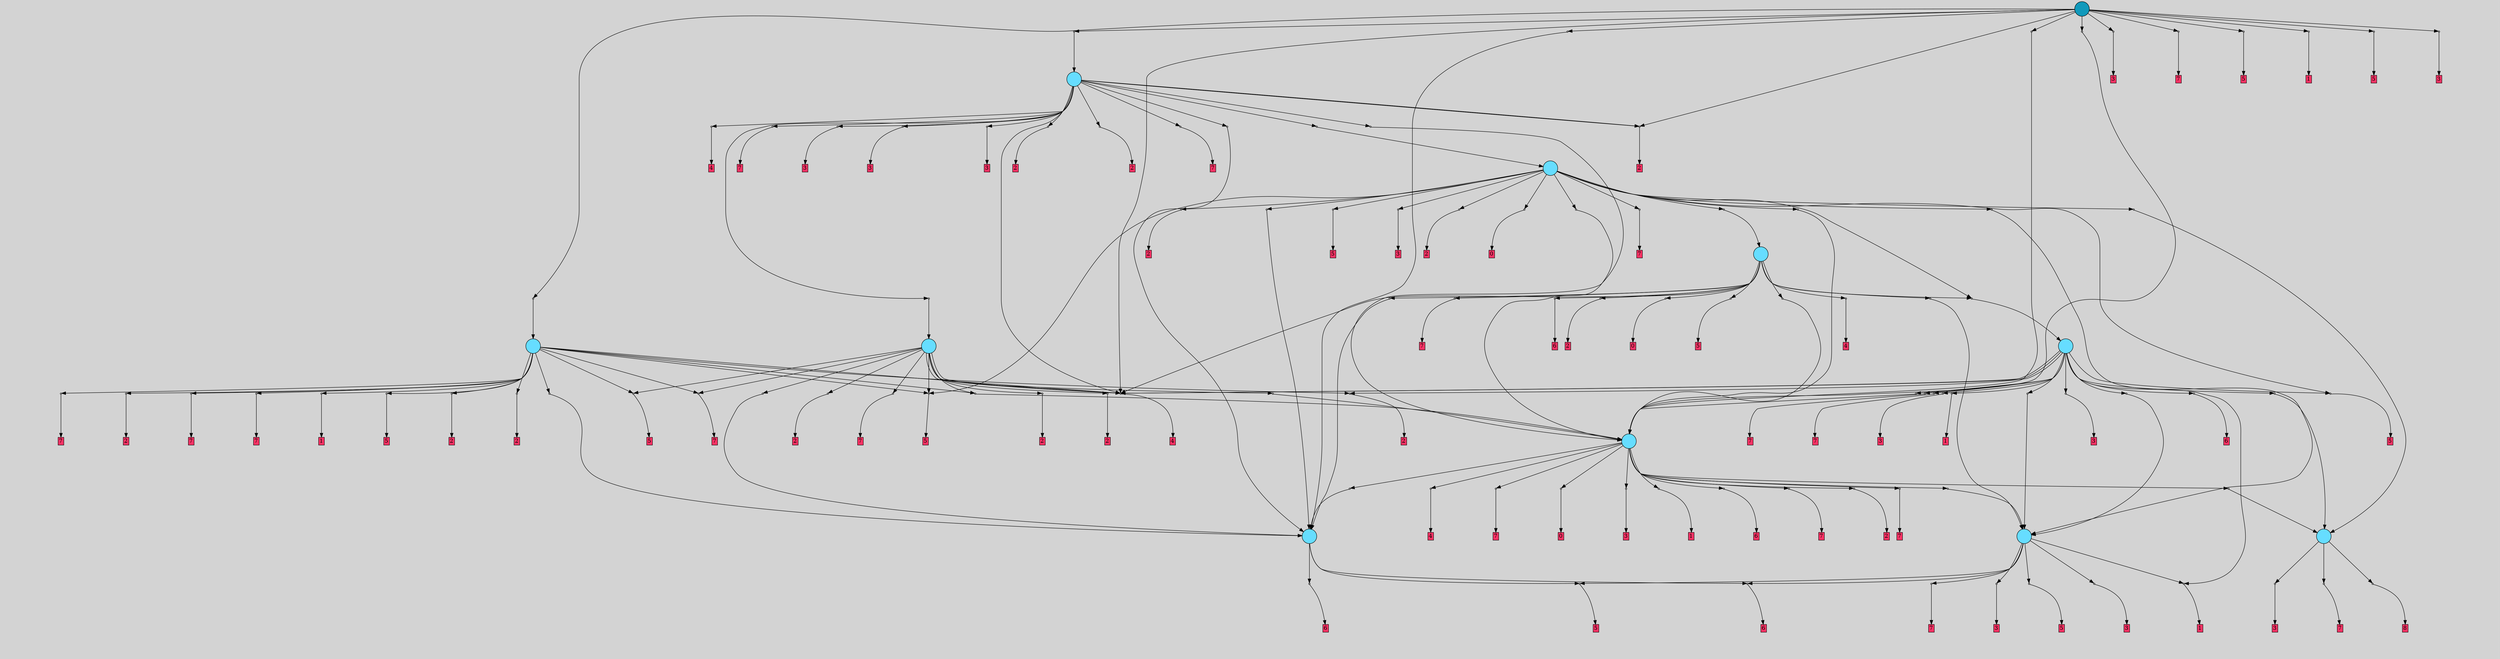 // File exported with GEGELATI v1.3.1
// On the 2024-07-08 15:48:55
// With the MARL::MarlTPGGraphDotExporter
digraph{
	graph[pad = "0.212, 0.055" bgcolor = lightgray]
	node[shape=circle style = filled label = ""]
		T20 [fillcolor="#66ddff"]
		T24 [fillcolor="#66ddff"]
		T68 [fillcolor="#66ddff"]
		T252 [fillcolor="#66ddff"]
		T560 [fillcolor="#66ddff"]
		T709 [fillcolor="#66ddff"]
		T744 [fillcolor="#66ddff"]
		T747 [fillcolor="#66ddff"]
		T814 [fillcolor="#66ddff"]
		T924 [fillcolor="#66ddff"]
		T941 [fillcolor="#1199bb"]
		P19852 [fillcolor="#cccccc" shape=point] //
		I19852 [shape=box style=invis label="2|3&3|1#4|6&#92;n2|5&1|6#3|5&#92;n2|5&0|3#3|4&#92;n4|1&2|2#1|6&#92;n1|0&1|1#2|0&#92;n1|3&1|1#2|7&#92;n"]
		P19852 -> I19852[style=invis]
		A13618 [fillcolor="#ff3366" shape=box margin=0.03 width=0 height=0 label="7"]
		T20 -> P19852 -> A13618
		P19853 [fillcolor="#cccccc" shape=point] //
		I19853 [shape=box style=invis label="3|0&0|4#3|6&#92;n0|4&1|3#2|6&#92;n5|6&2|0#0|4&#92;n0|6&1|2#1|1&#92;n1|3&3|7#3|1&#92;n4|4&3|0#0|1&#92;n6|1&1|6#3|7&#92;n5|4&4|2#3|2&#92;n5|5&1|1#4|6&#92;n"]
		P19853 -> I19853[style=invis]
		A13619 [fillcolor="#ff3366" shape=box margin=0.03 width=0 height=0 label="8"]
		T20 -> P19853 -> A13619
		P19854 [fillcolor="#cccccc" shape=point] //
		I19854 [shape=box style=invis label="5|7&4|7#4|6&#92;n5|3&1|3#4|1&#92;n1|6&4|4#4|6&#92;n2|5&3|0#1|4&#92;n3|3&2|7#1|4&#92;n"]
		P19854 -> I19854[style=invis]
		A13620 [fillcolor="#ff3366" shape=box margin=0.03 width=0 height=0 label="3"]
		T20 -> P19854 -> A13620
		P19855 [fillcolor="#cccccc" shape=point] //
		I19855 [shape=box style=invis label="8|6&2|6#3|3&#92;n1|0&0|5#2|2&#92;n7|5&2|0#0|6&#92;n0|5&3|0#2|5&#92;n3|4&1|1#0|7&#92;n"]
		P19855 -> I19855[style=invis]
		A13621 [fillcolor="#ff3366" shape=box margin=0.03 width=0 height=0 label="6"]
		T24 -> P19855 -> A13621
		P19856 [fillcolor="#cccccc" shape=point] //
		I19856 [shape=box style=invis label="7|6&4|7#0|1&#92;n4|2&1|3#0|6&#92;n2|5&2|5#1|0&#92;n7|1&3|4#1|6&#92;n1|6&3|7#1|1&#92;n"]
		P19856 -> I19856[style=invis]
		A13622 [fillcolor="#ff3366" shape=box margin=0.03 width=0 height=0 label="6"]
		T24 -> P19856 -> A13622
		P19857 [fillcolor="#cccccc" shape=point] //
		I19857 [shape=box style=invis label="8|2&4|4#3|1&#92;n2|3&1|5#1|6&#92;n2|2&1|1#3|7&#92;n4|5&3|1#0|1&#92;n4|5&2|6#3|5&#92;n"]
		P19857 -> I19857[style=invis]
		A13623 [fillcolor="#ff3366" shape=box margin=0.03 width=0 height=0 label="5"]
		T24 -> P19857 -> A13623
		P19858 [fillcolor="#cccccc" shape=point] //
		I19858 [shape=box style=invis label="6|0&4|5#0|6&#92;n7|5&3|1#0|1&#92;n2|5&1|1#3|7&#92;n7|7&1|7#1|4&#92;n"]
		P19858 -> I19858[style=invis]
		A13624 [fillcolor="#ff3366" shape=box margin=0.03 width=0 height=0 label="5"]
		T68 -> P19858 -> A13624
		T68 -> P19855
		P19859 [fillcolor="#cccccc" shape=point] //
		I19859 [shape=box style=invis label="6|4&4|0#1|3&#92;n0|0&0|3#1|4&#92;n5|6&1|5#4|5&#92;n0|4&2|3#1|7&#92;n"]
		P19859 -> I19859[style=invis]
		A13625 [fillcolor="#ff3366" shape=box margin=0.03 width=0 height=0 label="3"]
		T68 -> P19859 -> A13625
		P19860 [fillcolor="#cccccc" shape=point] //
		I19860 [shape=box style=invis label="3|0&2|0#1|7&#92;n4|5&3|7#1|0&#92;n"]
		P19860 -> I19860[style=invis]
		A13626 [fillcolor="#ff3366" shape=box margin=0.03 width=0 height=0 label="1"]
		T68 -> P19860 -> A13626
		T68 -> P19857
		P19861 [fillcolor="#cccccc" shape=point] //
		I19861 [shape=box style=invis label="2|3&3|1#4|6&#92;n2|5&1|6#3|5&#92;n1|0&1|1#2|0&#92;n4|1&2|2#1|6&#92;n7|0&2|7#4|0&#92;n2|5&0|3#3|4&#92;n1|3&1|1#2|7&#92;n"]
		P19861 -> I19861[style=invis]
		A13627 [fillcolor="#ff3366" shape=box margin=0.03 width=0 height=0 label="7"]
		T68 -> P19861 -> A13627
		P19862 [fillcolor="#cccccc" shape=point] //
		I19862 [shape=box style=invis label="0|7&2|4#2|1&#92;n7|3&1|1#1|5&#92;n4|6&3|3#0|4&#92;n7|7&4|6#4|6&#92;n6|7&0|7#3|5&#92;n"]
		P19862 -> I19862[style=invis]
		A13628 [fillcolor="#ff3366" shape=box margin=0.03 width=0 height=0 label="3"]
		T68 -> P19862 -> A13628
		P19863 [fillcolor="#cccccc" shape=point] //
		I19863 [shape=box style=invis label="2|4&0|0#3|4&#92;n8|5&2|6#3|6&#92;n1|0&2|7#2|6&#92;n4|6&3|4#3|3&#92;n0|7&3|5#1|6&#92;n"]
		P19863 -> I19863[style=invis]
		A13629 [fillcolor="#ff3366" shape=box margin=0.03 width=0 height=0 label="7"]
		T252 -> P19863 -> A13629
		P19864 [fillcolor="#cccccc" shape=point] //
		I19864 [shape=box style=invis label="2|5&1|4#3|4&#92;n5|0&3|0#3|4&#92;n7|5&0|1#4|4&#92;n"]
		P19864 -> I19864[style=invis]
		A13630 [fillcolor="#ff3366" shape=box margin=0.03 width=0 height=0 label="0"]
		T252 -> P19864 -> A13630
		P19865 [fillcolor="#cccccc" shape=point] //
		I19865 [shape=box style=invis label="5|3&1|4#3|1&#92;n0|7&2|4#2|1&#92;n6|7&4|7#3|5&#92;n0|6&4|5#0|7&#92;n7|0&4|6#4|6&#92;n7|3&1|1#1|5&#92;n4|6&0|3#0|4&#92;n"]
		P19865 -> I19865[style=invis]
		A13631 [fillcolor="#ff3366" shape=box margin=0.03 width=0 height=0 label="3"]
		T252 -> P19865 -> A13631
		P19866 [fillcolor="#cccccc" shape=point] //
		I19866 [shape=box style=invis label="2|3&0|7#0|0&#92;n0|0&0|3#2|4&#92;n"]
		P19866 -> I19866[style=invis]
		A13632 [fillcolor="#ff3366" shape=box margin=0.03 width=0 height=0 label="1"]
		T252 -> P19866 -> A13632
		P19867 [fillcolor="#cccccc" shape=point] //
		I19867 [shape=box style=invis label="8|6&2|6#3|3&#92;n7|5&2|0#0|6&#92;n1|0&0|5#2|2&#92;n0|5&3|1#2|5&#92;n3|4&1|1#0|7&#92;n"]
		P19867 -> I19867[style=invis]
		A13633 [fillcolor="#ff3366" shape=box margin=0.03 width=0 height=0 label="6"]
		T252 -> P19867 -> A13633
		P19868 [fillcolor="#cccccc" shape=point] //
		I19868 [shape=box style=invis label="1|7&4|0#1|1&#92;n1|7&2|3#3|7&#92;n2|3&2|1#3|2&#92;n6|4&0|3#0|5&#92;n0|0&0|0#2|5&#92;n4|2&3|2#2|2&#92;n5|7&3|5#1|4&#92;n7|2&2|2#0|4&#92;n3|7&1|3#0|6&#92;n7|1&3|7#0|3&#92;n"]
		P19868 -> I19868[style=invis]
		A13634 [fillcolor="#ff3366" shape=box margin=0.03 width=0 height=0 label="7"]
		T252 -> P19868 -> A13634
		P19869 [fillcolor="#cccccc" shape=point] //
		I19869 [shape=box style=invis label="8|4&2|4#1|7&#92;n8|3&1|3#4|7&#92;n"]
		P19869 -> I19869[style=invis]
		A13635 [fillcolor="#ff3366" shape=box margin=0.03 width=0 height=0 label="2"]
		T252 -> P19869 -> A13635
		P19870 [fillcolor="#cccccc" shape=point] //
		I19870 [shape=box style=invis label="4|1&3|1#3|6&#92;n4|1&2|4#1|6&#92;n4|6&3|0#3|3&#92;n2|4&0|0#3|4&#92;n1|0&2|7#2|6&#92;n1|3&2|7#4|5&#92;n"]
		P19870 -> I19870[style=invis]
		A13636 [fillcolor="#ff3366" shape=box margin=0.03 width=0 height=0 label="7"]
		T252 -> P19870 -> A13636
		P19871 [fillcolor="#cccccc" shape=point] //
		I19871 [shape=box style=invis label="2|4&3|6#1|5&#92;n0|5&3|4#0|0&#92;n2|2&1|6#0|1&#92;n8|4&4|1#0|6&#92;n6|0&1|1#1|7&#92;n2|6&0|2#0|6&#92;n5|1&0|1#0|5&#92;n3|5&0|4#3|5&#92;n"]
		P19871 -> I19871[style=invis]
		T252 -> P19871 -> T20
		P19872 [fillcolor="#cccccc" shape=point] //
		I19872 [shape=box style=invis label="2|3&2|0#0|0&#92;n6|1&4|2#3|5&#92;n4|7&2|4#4|0&#92;n8|1&2|6#3|5&#92;n2|1&0|7#4|7&#92;n0|0&1|1#3|3&#92;n6|2&4|4#0|2&#92;n0|3&1|5#2|6&#92;n"]
		P19872 -> I19872[style=invis]
		T252 -> P19872 -> T24
		P19873 [fillcolor="#cccccc" shape=point] //
		I19873 [shape=box style=invis label="8|3&0|5#2|2&#92;n5|6&1|2#4|3&#92;n2|5&2|3#3|7&#92;n0|0&4|1#4|2&#92;n2|3&3|7#4|4&#92;n5|7&2|2#1|4&#92;n"]
		P19873 -> I19873[style=invis]
		A13637 [fillcolor="#ff3366" shape=box margin=0.03 width=0 height=0 label="4"]
		T252 -> P19873 -> A13637
		P19874 [fillcolor="#cccccc" shape=point] //
		I19874 [shape=box style=invis label="2|5&0|3#3|4&#92;n0|7&1|2#3|2&#92;n3|0&1|1#0|0&#92;n3|5&1|6#3|5&#92;n2|3&3|1#4|6&#92;n4|1&2|2#1|6&#92;n4|6&3|6#4|3&#92;n5|4&1|1#2|7&#92;n"]
		P19874 -> I19874[style=invis]
		T252 -> P19874 -> T68
		P19875 [fillcolor="#cccccc" shape=point] //
		I19875 [shape=box style=invis label="6|3&1|2#3|5&#92;n0|4&3|4#0|0&#92;n5|1&0|1#0|5&#92;n6|0&1|1#1|7&#92;n2|2&1|3#0|1&#92;n8|4&4|1#0|6&#92;n3|4&4|3#0|6&#92;n2|6&0|2#0|6&#92;n5|1&1|2#2|5&#92;n3|5&0|4#3|5&#92;n"]
		P19875 -> I19875[style=invis]
		T560 -> P19875 -> T20
		P19876 [fillcolor="#cccccc" shape=point] //
		I19876 [shape=box style=invis label="7|0&0|2#2|2&#92;n1|4&1|6#0|3&#92;n5|4&0|3#3|2&#92;n5|4&4|1#2|0&#92;n"]
		P19876 -> I19876[style=invis]
		A13638 [fillcolor="#ff3366" shape=box margin=0.03 width=0 height=0 label="6"]
		T560 -> P19876 -> A13638
		P19877 [fillcolor="#cccccc" shape=point] //
		I19877 [shape=box style=invis label="1|6&1|4#3|2&#92;n8|0&2|5#1|4&#92;n1|5&0|4#0|7&#92;n"]
		P19877 -> I19877[style=invis]
		A13639 [fillcolor="#ff3366" shape=box margin=0.03 width=0 height=0 label="4"]
		T560 -> P19877 -> A13639
		P19878 [fillcolor="#cccccc" shape=point] //
		I19878 [shape=box style=invis label="0|7&2|4#2|1&#92;n6|7&0|7#3|5&#92;n0|6&4|5#0|7&#92;n7|3&1|1#1|5&#92;n7|0&4|6#4|6&#92;n4|6&0|3#0|4&#92;n"]
		P19878 -> I19878[style=invis]
		A13640 [fillcolor="#ff3366" shape=box margin=0.03 width=0 height=0 label="3"]
		T560 -> P19878 -> A13640
		P19879 [fillcolor="#cccccc" shape=point] //
		I19879 [shape=box style=invis label="4|1&4|5#2|1&#92;n4|0&2|0#0|6&#92;n7|5&0|2#0|0&#92;n6|0&3|0#4|7&#92;n7|7&2|0#1|4&#92;n"]
		P19879 -> I19879[style=invis]
		A13641 [fillcolor="#ff3366" shape=box margin=0.03 width=0 height=0 label="7"]
		T560 -> P19879 -> A13641
		P19880 [fillcolor="#cccccc" shape=point] //
		I19880 [shape=box style=invis label="0|3&4|6#0|0&#92;n2|0&4|1#0|4&#92;n6|0&1|7#3|4&#92;n4|7&1|5#4|4&#92;n2|7&0|6#1|3&#92;n2|5&0|3#3|4&#92;n2|3&3|4#4|6&#92;n"]
		P19880 -> I19880[style=invis]
		A13642 [fillcolor="#ff3366" shape=box margin=0.03 width=0 height=0 label="7"]
		T560 -> P19880 -> A13642
		P19881 [fillcolor="#cccccc" shape=point] //
		I19881 [shape=box style=invis label="0|1&1|5#1|0&#92;n7|0&2|2#0|7&#92;n2|7&2|4#2|6&#92;n2|2&1|1#1|1&#92;n8|2&1|1#1|2&#92;n5|3&3|4#3|7&#92;n5|2&0|6#4|5&#92;n"]
		P19881 -> I19881[style=invis]
		A13643 [fillcolor="#ff3366" shape=box margin=0.03 width=0 height=0 label="3"]
		T560 -> P19881 -> A13643
		P19882 [fillcolor="#cccccc" shape=point] //
		I19882 [shape=box style=invis label="6|0&2|0#4|3&#92;n3|1&4|4#4|6&#92;n5|2&4|1#0|1&#92;n3|1&2|6#2|3&#92;n4|7&3|7#4|1&#92;n8|6&2|0#2|2&#92;n6|6&4|5#2|5&#92;n2|0&3|5#2|1&#92;n4|3&0|3#1|4&#92;n"]
		P19882 -> I19882[style=invis]
		A13644 [fillcolor="#ff3366" shape=box margin=0.03 width=0 height=0 label="5"]
		T560 -> P19882 -> A13644
		P19883 [fillcolor="#cccccc" shape=point] //
		I19883 [shape=box style=invis label="8|3&1|6#1|3&#92;n3|0&3|4#2|6&#92;n7|3&3|6#2|3&#92;n5|0&4|2#0|4&#92;n5|7&1|0#2|3&#92;n7|4&1|6#0|2&#92;n5|3&3|1#0|5&#92;n2|1&0|7#0|4&#92;n4|2&3|0#3|2&#92;n7|6&0|0#2|0&#92;n"]
		P19883 -> I19883[style=invis]
		A13645 [fillcolor="#ff3366" shape=box margin=0.03 width=0 height=0 label="1"]
		T560 -> P19883 -> A13645
		P19884 [fillcolor="#cccccc" shape=point] //
		I19884 [shape=box style=invis label="6|5&0|3#3|4&#92;n4|1&2|2#1|6&#92;n1|7&3|2#2|3&#92;n1|0&1|1#0|0&#92;n"]
		P19884 -> I19884[style=invis]
		T560 -> P19884 -> T68
		P19885 [fillcolor="#cccccc" shape=point] //
		I19885 [shape=box style=invis label="0|4&4|2#4|2&#92;n1|0&4|4#3|7&#92;n0|7&2|1#2|1&#92;n6|3&0|7#3|7&#92;n"]
		P19885 -> I19885[style=invis]
		T560 -> P19885 -> T252
		P19886 [fillcolor="#cccccc" shape=point] //
		I19886 [shape=box style=invis label="2|0&2|7#3|3&#92;n"]
		P19886 -> I19886[style=invis]
		A13646 [fillcolor="#ff3366" shape=box margin=0.03 width=0 height=0 label="2"]
		T560 -> P19886 -> A13646
		P19887 [fillcolor="#cccccc" shape=point] //
		I19887 [shape=box style=invis label="8|6&4|1#3|7&#92;n2|5&1|3#3|4&#92;n0|2&4|6#4|6&#92;n1|0&4|6#1|7&#92;n6|0&0|5#1|6&#92;n"]
		P19887 -> I19887[style=invis]
		T560 -> P19887 -> T68
		T560 -> P19860
		T560 -> P19877
		P19888 [fillcolor="#cccccc" shape=point] //
		I19888 [shape=box style=invis label="4|5&0|1#3|1&#92;n5|2&2|1#0|3&#92;n5|3&3|1#2|7&#92;n7|0&3|3#0|6&#92;n1|5&2|3#1|0&#92;n0|2&1|5#3|1&#92;n1|2&1|0#2|1&#92;n7|3&3|6#2|3&#92;n"]
		P19888 -> I19888[style=invis]
		A13647 [fillcolor="#ff3366" shape=box margin=0.03 width=0 height=0 label="2"]
		T709 -> P19888 -> A13647
		P19889 [fillcolor="#cccccc" shape=point] //
		I19889 [shape=box style=invis label="0|5&0|3#3|0&#92;n0|2&3|7#0|5&#92;n2|0&4|1#0|4&#92;n4|7&1|5#1|0&#92;n6|0&1|7#3|4&#92;n0|1&3|1#0|3&#92;n4|4&2|5#0|1&#92;n2|7&0|6#1|3&#92;n2|5&4|3#3|4&#92;n2|1&4|3#2|6&#92;n"]
		P19889 -> I19889[style=invis]
		A13648 [fillcolor="#ff3366" shape=box margin=0.03 width=0 height=0 label="7"]
		T709 -> P19889 -> A13648
		P19890 [fillcolor="#cccccc" shape=point] //
		I19890 [shape=box style=invis label="5|1&2|6#2|4&#92;n4|7&2|4#4|0&#92;n6|2&4|4#0|2&#92;n0|3&2|7#0|2&#92;n2|3&2|5#0|0&#92;n2|0&2|5#3|5&#92;n2|1&0|7#0|7&#92;n4|5&3|4#0|2&#92;n"]
		P19890 -> I19890[style=invis]
		T709 -> P19890 -> T24
		P19891 [fillcolor="#cccccc" shape=point] //
		I19891 [shape=box style=invis label="4|3&0|0#4|1&#92;n0|7&2|4#2|1&#92;n0|4&4|2#4|2&#92;n1|0&4|4#3|7&#92;n8|3&1|1#1|4&#92;n6|3&0|7#3|7&#92;n"]
		P19891 -> I19891[style=invis]
		T709 -> P19891 -> T252
		P19892 [fillcolor="#cccccc" shape=point] //
		I19892 [shape=box style=invis label="3|1&4|4#4|6&#92;n6|0&2|0#4|3&#92;n3|1&2|6#2|3&#92;n4|7&3|7#4|1&#92;n8|6&2|0#2|2&#92;n6|6&4|5#2|5&#92;n6|1&2|5#1|7&#92;n2|0&3|5#2|1&#92;n4|3&0|3#1|4&#92;n"]
		P19892 -> I19892[style=invis]
		A13649 [fillcolor="#ff3366" shape=box margin=0.03 width=0 height=0 label="5"]
		T709 -> P19892 -> A13649
		P19893 [fillcolor="#cccccc" shape=point] //
		I19893 [shape=box style=invis label="7|0&3|3#0|4&#92;n5|3&2|1#2|7&#92;n7|3&3|6#2|3&#92;n7|6&3|2#2|6&#92;n1|2&1|0#2|1&#92;n1|0&2|3#1|0&#92;n"]
		P19893 -> I19893[style=invis]
		A13650 [fillcolor="#ff3366" shape=box margin=0.03 width=0 height=0 label="2"]
		T709 -> P19893 -> A13650
		T709 -> P19877
		P19894 [fillcolor="#cccccc" shape=point] //
		I19894 [shape=box style=invis label="6|6&4|5#2|2&#92;n5|2&4|1#4|1&#92;n8|5&4|7#1|5&#92;n3|1&2|6#2|3&#92;n8|6&2|0#2|2&#92;n4|3&0|3#1|4&#92;n2|0&3|5#2|1&#92;n6|0&2|0#4|3&#92;n"]
		P19894 -> I19894[style=invis]
		A13651 [fillcolor="#ff3366" shape=box margin=0.03 width=0 height=0 label="5"]
		T709 -> P19894 -> A13651
		P19895 [fillcolor="#cccccc" shape=point] //
		I19895 [shape=box style=invis label="6|7&4|5#2|6&#92;n0|7&3|7#0|5&#92;n2|0&4|6#1|3&#92;n6|0&1|7#3|4&#92;n2|0&4|1#0|4&#92;n3|7&2|5#0|7&#92;n1|0&1|1#4|4&#92;n3|7&1|7#3|1&#92;n"]
		P19895 -> I19895[style=invis]
		A13652 [fillcolor="#ff3366" shape=box margin=0.03 width=0 height=0 label="7"]
		T709 -> P19895 -> A13652
		T709 -> P19877
		P19896 [fillcolor="#cccccc" shape=point] //
		I19896 [shape=box style=invis label="1|0&4|6#3|7&#92;n0|4&4|2#4|2&#92;n1|0&0|2#1|5&#92;n6|3&0|7#3|1&#92;n7|5&4|3#3|1&#92;n0|7&2|1#2|1&#92;n"]
		P19896 -> I19896[style=invis]
		T709 -> P19896 -> T252
		P19897 [fillcolor="#cccccc" shape=point] //
		I19897 [shape=box style=invis label="1|0&1|3#1|4&#92;n8|6&4|4#1|0&#92;n"]
		P19897 -> I19897[style=invis]
		A13653 [fillcolor="#ff3366" shape=box margin=0.03 width=0 height=0 label="2"]
		T709 -> P19897 -> A13653
		P19898 [fillcolor="#cccccc" shape=point] //
		I19898 [shape=box style=invis label="4|5&0|7#3|1&#92;n5|2&2|1#0|3&#92;n5|3&3|1#2|7&#92;n8|3&3|0#2|1&#92;n0|2&1|5#3|1&#92;n1|5&2|3#1|0&#92;n7|0&3|3#0|6&#92;n1|2&1|0#2|1&#92;n"]
		P19898 -> I19898[style=invis]
		A13654 [fillcolor="#ff3366" shape=box margin=0.03 width=0 height=0 label="2"]
		T744 -> P19898 -> A13654
		P19899 [fillcolor="#cccccc" shape=point] //
		I19899 [shape=box style=invis label="2|1&0|7#0|7&#92;n4|7&2|4#4|0&#92;n6|2&4|4#0|2&#92;n4|5&3|4#0|2&#92;n0|6&3|2#3|3&#92;n2|0&2|5#3|5&#92;n5|1&2|6#2|4&#92;n2|3&2|0#0|0&#92;n"]
		P19899 -> I19899[style=invis]
		T744 -> P19899 -> T24
		P19900 [fillcolor="#cccccc" shape=point] //
		I19900 [shape=box style=invis label="1|0&3|0#1|0&#92;n5|7&0|3#0|5&#92;n0|3&1|2#4|2&#92;n6|3&0|7#1|3&#92;n0|7&2|4#0|1&#92;n"]
		P19900 -> I19900[style=invis]
		T744 -> P19900 -> T252
		P19901 [fillcolor="#cccccc" shape=point] //
		I19901 [shape=box style=invis label="2|7&1|5#3|0&#92;n5|5&3|2#2|5&#92;n2|5&1|1#3|4&#92;n5|0&0|0#2|7&#92;n7|6&0|3#0|7&#92;n0|1&4|7#2|3&#92;n1|1&4|3#4|4&#92;n"]
		P19901 -> I19901[style=invis]
		A13655 [fillcolor="#ff3366" shape=box margin=0.03 width=0 height=0 label="0"]
		T744 -> P19901 -> A13655
		P19902 [fillcolor="#cccccc" shape=point] //
		I19902 [shape=box style=invis label="4|7&3|7#4|1&#92;n6|6&1|5#1|3&#92;n0|0&2|0#4|3&#92;n3|1&2|6#4|3&#92;n6|1&2|5#1|7&#92;n2|0&4|5#2|1&#92;n7|1&4|4#4|6&#92;n"]
		P19902 -> I19902[style=invis]
		A13656 [fillcolor="#ff3366" shape=box margin=0.03 width=0 height=0 label="5"]
		T744 -> P19902 -> A13656
		P19903 [fillcolor="#cccccc" shape=point] //
		I19903 [shape=box style=invis label="6|6&0|2#0|7&#92;n2|6&2|7#4|4&#92;n7|3&2|2#4|4&#92;n1|0&2|4#0|3&#92;n8|5&1|4#2|3&#92;n5|3&3|1#2|5&#92;n"]
		P19903 -> I19903[style=invis]
		A13657 [fillcolor="#ff3366" shape=box margin=0.03 width=0 height=0 label="4"]
		T744 -> P19903 -> A13657
		P19904 [fillcolor="#cccccc" shape=point] //
		I19904 [shape=box style=invis label="7|5&4|5#4|3&#92;n1|5&3|7#3|6&#92;n0|0&1|7#1|1&#92;n2|4&3|2#3|1&#92;n0|7&3|1#4|2&#92;n5|4&2|2#4|3&#92;n7|0&0|0#0|5&#92;n3|5&2|4#0|4&#92;n"]
		P19904 -> I19904[style=invis]
		A13658 [fillcolor="#ff3366" shape=box margin=0.03 width=0 height=0 label="7"]
		T744 -> P19904 -> A13658
		P19905 [fillcolor="#cccccc" shape=point] //
		I19905 [shape=box style=invis label="4|1&2|4#1|6&#92;n8|5&2|6#3|6&#92;n8|0&2|7#2|0&#92;n6|0&2|7#2|6&#92;n3|3&1|7#4|1&#92;n4|6&3|0#2|3&#92;n7|3&4|0#2|1&#92;n"]
		P19905 -> I19905[style=invis]
		T744 -> P19905 -> T560
		T744 -> P19877
		P19906 [fillcolor="#cccccc" shape=point] //
		I19906 [shape=box style=invis label="6|0&0|4#1|6&#92;n2|5&1|2#3|4&#92;n5|0&4|1#1|0&#92;n"]
		P19906 -> I19906[style=invis]
		T744 -> P19906 -> T68
		P19907 [fillcolor="#cccccc" shape=point] //
		I19907 [shape=box style=invis label="6|1&2|0#4|6&#92;n4|4&3|7#3|6&#92;n7|3&4|7#3|1&#92;n3|4&1|1#2|2&#92;n8|1&0|5#2|3&#92;n8|5&3|1#0|7&#92;n1|0&0|0#2|2&#92;n2|7&3|1#0|1&#92;n2|5&2|0#0|6&#92;n6|5&2|1#4|5&#92;n"]
		P19907 -> I19907[style=invis]
		A13659 [fillcolor="#ff3366" shape=box margin=0.03 width=0 height=0 label="6"]
		T744 -> P19907 -> A13659
		P19908 [fillcolor="#cccccc" shape=point] //
		I19908 [shape=box style=invis label="4|5&0|1#3|1&#92;n5|2&2|1#0|3&#92;n5|3&3|1#2|7&#92;n7|0&3|3#0|6&#92;n7|3&3|6#2|3&#92;n0|2&1|5#3|1&#92;n1|2&1|0#2|3&#92;n1|5&2|3#1|0&#92;n"]
		P19908 -> I19908[style=invis]
		A13660 [fillcolor="#ff3366" shape=box margin=0.03 width=0 height=0 label="2"]
		T747 -> P19908 -> A13660
		P19909 [fillcolor="#cccccc" shape=point] //
		I19909 [shape=box style=invis label="2|5&0|3#3|4&#92;n2|3&3|4#4|6&#92;n6|0&1|7#3|4&#92;n2|7&4|1#0|4&#92;n7|4&4|6#2|4&#92;n2|7&3|5#0|5&#92;n7|7&0|0#3|7&#92;n"]
		P19909 -> I19909[style=invis]
		A13661 [fillcolor="#ff3366" shape=box margin=0.03 width=0 height=0 label="7"]
		T747 -> P19909 -> A13661
		P19910 [fillcolor="#cccccc" shape=point] //
		I19910 [shape=box style=invis label="4|7&2|4#4|0&#92;n5|1&2|6#2|4&#92;n6|2&4|4#0|2&#92;n2|3&2|5#0|0&#92;n2|0&2|5#3|5&#92;n2|1&0|7#0|7&#92;n4|5&3|6#0|2&#92;n"]
		P19910 -> I19910[style=invis]
		T747 -> P19910 -> T24
		T747 -> P19891
		T747 -> P19892
		P19911 [fillcolor="#cccccc" shape=point] //
		I19911 [shape=box style=invis label="7|3&3|6#2|3&#92;n3|1&0|6#3|3&#92;n7|0&3|3#0|4&#92;n7|0&3|2#2|6&#92;n1|2&1|0#2|1&#92;n1|0&2|3#1|0&#92;n"]
		P19911 -> I19911[style=invis]
		A13662 [fillcolor="#ff3366" shape=box margin=0.03 width=0 height=0 label="2"]
		T747 -> P19911 -> A13662
		T747 -> P19894
		T747 -> P19895
		P19912 [fillcolor="#cccccc" shape=point] //
		I19912 [shape=box style=invis label="4|1&3|1#3|6&#92;n4|1&2|4#1|6&#92;n1|3&2|7#4|5&#92;n1|0&2|7#2|6&#92;n4|6&3|0#3|4&#92;n"]
		P19912 -> I19912[style=invis]
		A13663 [fillcolor="#ff3366" shape=box margin=0.03 width=0 height=0 label="7"]
		T747 -> P19912 -> A13663
		P19913 [fillcolor="#cccccc" shape=point] //
		I19913 [shape=box style=invis label="6|0&1|7#3|4&#92;n0|7&3|7#0|5&#92;n2|0&4|1#0|4&#92;n4|7&1|5#1|4&#92;n2|7&0|6#1|3&#92;n2|5&0|3#3|4&#92;n2|3&3|4#4|6&#92;n"]
		P19913 -> I19913[style=invis]
		A13664 [fillcolor="#ff3366" shape=box margin=0.03 width=0 height=0 label="7"]
		T747 -> P19913 -> A13664
		P19914 [fillcolor="#cccccc" shape=point] //
		I19914 [shape=box style=invis label="1|5&4|7#1|1&#92;n3|3&1|1#4|7&#92;n2|0&0|3#1|6&#92;n2|1&1|5#3|2&#92;n1|3&3|2#4|2&#92;n"]
		P19914 -> I19914[style=invis]
		A13665 [fillcolor="#ff3366" shape=box margin=0.03 width=0 height=0 label="1"]
		T747 -> P19914 -> A13665
		T747 -> P19877
		P19915 [fillcolor="#cccccc" shape=point] //
		I19915 [shape=box style=invis label="7|0&0|3#0|4&#92;n1|7&0|1#0|2&#92;n5|3&1|1#2|7&#92;n7|5&2|4#1|5&#92;n4|2&4|3#3|4&#92;n"]
		P19915 -> I19915[style=invis]
		A13666 [fillcolor="#ff3366" shape=box margin=0.03 width=0 height=0 label="5"]
		T747 -> P19915 -> A13666
		P19916 [fillcolor="#cccccc" shape=point] //
		I19916 [shape=box style=invis label="8|0&0|1#3|6&#92;n0|2&4|0#0|2&#92;n"]
		P19916 -> I19916[style=invis]
		A13667 [fillcolor="#ff3366" shape=box margin=0.03 width=0 height=0 label="2"]
		T747 -> P19916 -> A13667
		T747 -> P19886
		P19917 [fillcolor="#cccccc" shape=point] //
		I19917 [shape=box style=invis label="6|3&1|2#4|5&#92;n1|2&1|2#3|4&#92;n6|0&1|3#4|4&#92;n2|1&3|3#0|1&#92;n3|7&4|5#0|6&#92;n2|6&0|2#0|6&#92;n1|7&1|4#3|7&#92;n3|5&0|4#1|5&#92;n"]
		P19917 -> I19917[style=invis]
		T814 -> P19917 -> T20
		P19918 [fillcolor="#cccccc" shape=point] //
		I19918 [shape=box style=invis label="4|3&4|4#2|5&#92;n3|1&3|5#0|2&#92;n0|0&4|0#0|4&#92;n"]
		P19918 -> I19918[style=invis]
		A13668 [fillcolor="#ff3366" shape=box margin=0.03 width=0 height=0 label="5"]
		T814 -> P19918 -> A13668
		P19919 [fillcolor="#cccccc" shape=point] //
		I19919 [shape=box style=invis label="6|7&0|7#3|5&#92;n0|7&4|4#2|1&#92;n7|0&4|6#4|6&#92;n1|6&4|5#2|7&#92;n7|3&3|1#1|5&#92;n0|6&4|5#0|7&#92;n4|6&0|3#0|4&#92;n"]
		P19919 -> I19919[style=invis]
		A13669 [fillcolor="#ff3366" shape=box margin=0.03 width=0 height=0 label="3"]
		T814 -> P19919 -> A13669
		T814 -> P19882
		T814 -> P19905
		P19920 [fillcolor="#cccccc" shape=point] //
		I19920 [shape=box style=invis label="6|5&0|6#3|4&#92;n1|0&1|1#0|0&#92;n1|7&3|2#2|3&#92;n"]
		P19920 -> I19920[style=invis]
		T814 -> P19920 -> T68
		P19921 [fillcolor="#cccccc" shape=point] //
		I19921 [shape=box style=invis label="1|4&4|4#3|7&#92;n0|0&4|7#4|4&#92;n6|7&0|7#3|7&#92;n"]
		P19921 -> I19921[style=invis]
		T814 -> P19921 -> T252
		P19922 [fillcolor="#cccccc" shape=point] //
		I19922 [shape=box style=invis label="0|4&3|5#0|5&#92;n6|0&3|3#4|4&#92;n5|0&1|2#2|5&#92;n"]
		P19922 -> I19922[style=invis]
		A13670 [fillcolor="#ff3366" shape=box margin=0.03 width=0 height=0 label="2"]
		T814 -> P19922 -> A13670
		P19923 [fillcolor="#cccccc" shape=point] //
		I19923 [shape=box style=invis label="5|2&2|1#0|3&#92;n7|0&3|3#4|4&#92;n1|2&1|0#2|1&#92;n7|3&3|6#2|3&#92;n1|0&2|3#1|0&#92;n8|0&3|6#2|5&#92;n0|2&1|5#3|1&#92;n5|7&3|2#4|0&#92;n"]
		P19923 -> I19923[style=invis]
		A13671 [fillcolor="#ff3366" shape=box margin=0.03 width=0 height=0 label="2"]
		T814 -> P19923 -> A13671
		P19924 [fillcolor="#cccccc" shape=point] //
		I19924 [shape=box style=invis label="2|7&4|5#3|0&#92;n0|1&2|7#2|3&#92;n0|5&1|1#3|4&#92;n5|0&3|2#2|5&#92;n1|1&4|3#4|4&#92;n1|4&3|0#1|6&#92;n"]
		P19924 -> I19924[style=invis]
		A13672 [fillcolor="#ff3366" shape=box margin=0.03 width=0 height=0 label="0"]
		T814 -> P19924 -> A13672
		P19925 [fillcolor="#cccccc" shape=point] //
		I19925 [shape=box style=invis label="7|4&3|6#3|0&#92;n1|0&4|4#3|7&#92;n0|4&4|2#4|2&#92;n6|3&0|7#3|7&#92;n"]
		P19925 -> I19925[style=invis]
		T814 -> P19925 -> T252
		P19926 [fillcolor="#cccccc" shape=point] //
		I19926 [shape=box style=invis label="2|2&1|3#0|1&#92;n8|0&4|1#0|6&#92;n5|1&0|0#0|5&#92;n3|4&4|3#0|6&#92;n0|5&3|4#4|0&#92;n"]
		P19926 -> I19926[style=invis]
		T814 -> P19926 -> T744
		P19927 [fillcolor="#cccccc" shape=point] //
		I19927 [shape=box style=invis label="0|2&4|6#0|1&#92;n8|1&4|1#0|1&#92;n0|0&1|1#3|3&#92;n4|6&2|0#3|0&#92;n4|7&1|0#3|0&#92;n4|6&1|0#4|1&#92;n2|1&0|7#4|0&#92;n1|0&1|7#2|5&#92;n2|0&2|2#4|4&#92;n"]
		P19927 -> I19927[style=invis]
		T814 -> P19927 -> T24
		T814 -> P19892
		P19928 [fillcolor="#cccccc" shape=point] //
		I19928 [shape=box style=invis label="2|5&0|0#3|4&#92;n8|5&2|6#3|6&#92;n4|6&3|0#3|3&#92;n1|3&4|7#4|5&#92;n1|0&2|7#2|6&#92;n4|1&2|4#1|6&#92;n"]
		P19928 -> I19928[style=invis]
		A13673 [fillcolor="#ff3366" shape=box margin=0.03 width=0 height=0 label="7"]
		T814 -> P19928 -> A13673
		P19929 [fillcolor="#cccccc" shape=point] //
		I19929 [shape=box style=invis label="6|4&1|5#2|2&#92;n7|7&2|0#1|4&#92;n7|5&0|2#0|0&#92;n3|0&3|0#4|7&#92;n4|0&2|0#0|6&#92;n"]
		P19929 -> I19929[style=invis]
		A13674 [fillcolor="#ff3366" shape=box margin=0.03 width=0 height=0 label="7"]
		T924 -> P19929 -> A13674
		P19930 [fillcolor="#cccccc" shape=point] //
		I19930 [shape=box style=invis label="0|1&1|5#1|0&#92;n7|0&2|2#0|7&#92;n2|2&1|1#1|1&#92;n5|3&3|4#3|7&#92;n8|2&1|1#1|2&#92;n5|5&0|6#1|5&#92;n"]
		P19930 -> I19930[style=invis]
		A13675 [fillcolor="#ff3366" shape=box margin=0.03 width=0 height=0 label="3"]
		T924 -> P19930 -> A13675
		P19931 [fillcolor="#cccccc" shape=point] //
		I19931 [shape=box style=invis label="7|0&3|3#0|4&#92;n7|3&3|6#2|3&#92;n5|3&3|1#2|7&#92;n7|6&3|2#2|6&#92;n0|2&1|0#3|1&#92;n1|2&1|0#2|1&#92;n1|0&2|3#1|0&#92;n"]
		P19931 -> I19931[style=invis]
		A13676 [fillcolor="#ff3366" shape=box margin=0.03 width=0 height=0 label="2"]
		T924 -> P19931 -> A13676
		T924 -> P19877
		P19932 [fillcolor="#cccccc" shape=point] //
		I19932 [shape=box style=invis label="0|6&1|5#0|4&#92;n6|0&2|6#0|6&#92;n0|7&2|4#2|1&#92;n"]
		P19932 -> I19932[style=invis]
		A13677 [fillcolor="#ff3366" shape=box margin=0.03 width=0 height=0 label="3"]
		T924 -> P19932 -> A13677
		T924 -> P19931
		P19933 [fillcolor="#cccccc" shape=point] //
		I19933 [shape=box style=invis label="2|0&2|5#3|5&#92;n8|0&4|4#4|3&#92;n2|1&0|6#1|2&#92;n8|3&1|7#2|3&#92;n"]
		P19933 -> I19933[style=invis]
		T924 -> P19933 -> T709
		P19934 [fillcolor="#cccccc" shape=point] //
		I19934 [shape=box style=invis label="2|0&2|2#4|4&#92;n4|7&1|0#3|0&#92;n4|6&2|0#3|0&#92;n0|2&4|4#0|1&#92;n4|6&1|4#4|1&#92;n2|6&0|7#4|0&#92;n8|1&4|1#0|1&#92;n"]
		P19934 -> I19934[style=invis]
		T924 -> P19934 -> T24
		P19935 [fillcolor="#cccccc" shape=point] //
		I19935 [shape=box style=invis label="2|2&1|3#0|1&#92;n8|0&4|0#0|6&#92;n0|5&3|4#4|0&#92;n1|1&2|6#2|7&#92;n3|4&4|3#0|6&#92;n"]
		P19935 -> I19935[style=invis]
		T924 -> P19935 -> T814
		P19936 [fillcolor="#cccccc" shape=point] //
		I19936 [shape=box style=invis label="5|2&2|4#2|6&#92;n7|0&2|2#0|7&#92;n5|3&3|4#3|7&#92;n2|2&1|1#1|1&#92;n8|2&1|1#1|2&#92;n5|2&3|6#4|5&#92;n0|1&1|5#1|0&#92;n"]
		P19936 -> I19936[style=invis]
		A13678 [fillcolor="#ff3366" shape=box margin=0.03 width=0 height=0 label="3"]
		T924 -> P19936 -> A13678
		P19937 [fillcolor="#cccccc" shape=point] //
		I19937 [shape=box style=invis label="6|0&3|2#4|1&#92;n2|4&1|5#1|1&#92;n"]
		P19937 -> I19937[style=invis]
		A13679 [fillcolor="#ff3366" shape=box margin=0.03 width=0 height=0 label="2"]
		T924 -> P19937 -> A13679
		P19938 [fillcolor="#cccccc" shape=point] //
		I19938 [shape=box style=invis label="5|2&2|1#1|3&#92;n7|0&3|3#0|4&#92;n5|3&3|1#2|7&#92;n6|5&1|4#2|0&#92;n7|3&3|6#2|3&#92;n0|2&1|5#3|1&#92;n1|2&1|0#2|1&#92;n1|5&2|3#1|0&#92;n"]
		P19938 -> I19938[style=invis]
		A13680 [fillcolor="#ff3366" shape=box margin=0.03 width=0 height=0 label="2"]
		T924 -> P19938 -> A13680
		P19939 [fillcolor="#cccccc" shape=point] //
		I19939 [shape=box style=invis label="2|5&1|6#3|5&#92;n2|3&3|1#4|6&#92;n4|1&2|2#1|6&#92;n7|0&2|7#4|0&#92;n2|5&0|3#3|4&#92;n0|3&1|1#2|7&#92;n"]
		P19939 -> I19939[style=invis]
		A13681 [fillcolor="#ff3366" shape=box margin=0.03 width=0 height=0 label="7"]
		T924 -> P19939 -> A13681
		P19940 [fillcolor="#cccccc" shape=point] //
		I19940 [shape=box style=invis label="1|5&0|4#0|7&#92;n1|6&1|4#3|6&#92;n6|0&2|4#3|5&#92;n"]
		P19940 -> I19940[style=invis]
		A13682 [fillcolor="#ff3366" shape=box margin=0.03 width=0 height=0 label="4"]
		T924 -> P19940 -> A13682
		P19941 [fillcolor="#cccccc" shape=point] //
		I19941 [shape=box style=invis label="3|2&2|1#0|6&#92;n0|4&4|2#4|2&#92;n7|4&3|6#3|0&#92;n1|0&4|7#3|7&#92;n"]
		P19941 -> I19941[style=invis]
		T924 -> P19941 -> T252
		T941 -> P19877
		P19942 [fillcolor="#cccccc" shape=point] //
		I19942 [shape=box style=invis label="0|1&1|5#1|0&#92;n7|0&2|2#0|7&#92;n2|7&2|4#2|6&#92;n5|3&3|4#3|7&#92;n8|2&1|1#1|2&#92;n2|2&1|1#1|1&#92;n5|2&3|6#4|5&#92;n"]
		P19942 -> I19942[style=invis]
		A13683 [fillcolor="#ff3366" shape=box margin=0.03 width=0 height=0 label="3"]
		T941 -> P19942 -> A13683
		P19943 [fillcolor="#cccccc" shape=point] //
		I19943 [shape=box style=invis label="6|0&2|0#4|3&#92;n3|1&4|4#4|6&#92;n5|2&4|1#0|1&#92;n2|0&4|5#2|1&#92;n4|7&3|7#4|1&#92;n8|6&2|0#2|2&#92;n6|6&4|5#2|5&#92;n4|3&0|3#1|4&#92;n5|7&1|1#2|2&#92;n3|1&2|6#2|3&#92;n"]
		P19943 -> I19943[style=invis]
		T941 -> P19943 -> T747
		P19944 [fillcolor="#cccccc" shape=point] //
		I19944 [shape=box style=invis label="4|5&3|0#3|3&#92;n4|1&2|2#1|6&#92;n4|1&3|1#3|6&#92;n7|1&1|2#0|3&#92;n1|1&2|1#2|7&#92;n2|4&0|0#3|4&#92;n1|0&2|7#2|2&#92;n"]
		P19944 -> I19944[style=invis]
		A13684 [fillcolor="#ff3366" shape=box margin=0.03 width=0 height=0 label="7"]
		T941 -> P19944 -> A13684
		P19945 [fillcolor="#cccccc" shape=point] //
		I19945 [shape=box style=invis label="1|0&3|4#3|2&#92;n4|0&4|2#1|2&#92;n7|5&4|1#2|1&#92;n"]
		P19945 -> I19945[style=invis]
		T941 -> P19945 -> T924
		P19946 [fillcolor="#cccccc" shape=point] //
		I19946 [shape=box style=invis label="7|3&0|7#1|4&#92;n1|3&4|7#4|5&#92;n4|4&3|0#3|3&#92;n1|0&2|0#2|6&#92;n"]
		P19946 -> I19946[style=invis]
		A13685 [fillcolor="#ff3366" shape=box margin=0.03 width=0 height=0 label="5"]
		T941 -> P19946 -> A13685
		P19947 [fillcolor="#cccccc" shape=point] //
		I19947 [shape=box style=invis label="0|2&4|4#0|1&#92;n4|7&1|0#3|0&#92;n0|0&1|1#3|3&#92;n4|6&2|0#3|0&#92;n2|0&2|2#4|4&#92;n2|1&0|7#4|0&#92;n4|6&1|0#4|1&#92;n5|1&2|0#3|5&#92;n0|1&2|6#0|4&#92;n8|1&4|3#0|1&#92;n"]
		P19947 -> I19947[style=invis]
		T941 -> P19947 -> T24
		T941 -> P19931
		P19948 [fillcolor="#cccccc" shape=point] //
		I19948 [shape=box style=invis label="0|4&4|2#4|2&#92;n0|7&2|4#2|1&#92;n1|0&4|4#3|7&#92;n7|3&1|1#1|4&#92;n6|3&0|7#3|7&#92;n"]
		P19948 -> I19948[style=invis]
		T941 -> P19948 -> T252
		P19949 [fillcolor="#cccccc" shape=point] //
		I19949 [shape=box style=invis label="3|3&3|5#1|2&#92;n0|2&2|5#3|3&#92;n1|2&2|2#3|0&#92;n6|2&0|0#1|3&#92;n2|4&0|6#3|3&#92;n4|5&4|1#4|7&#92;n5|0&2|5#3|0&#92;n1|3&3|7#3|2&#92;n"]
		P19949 -> I19949[style=invis]
		T941 -> P19949 -> T252
		P19950 [fillcolor="#cccccc" shape=point] //
		I19950 [shape=box style=invis label="1|5&2|3#4|5&#92;n5|6&3|1#4|7&#92;n1|6&0|4#3|4&#92;n5|0&1|7#3|7&#92;n5|6&4|5#3|6&#92;n"]
		P19950 -> I19950[style=invis]
		A13686 [fillcolor="#ff3366" shape=box margin=0.03 width=0 height=0 label="1"]
		T941 -> P19950 -> A13686
		P19951 [fillcolor="#cccccc" shape=point] //
		I19951 [shape=box style=invis label="0|5&2|2#2|7&#92;n7|0&3|1#4|2&#92;n5|4&4|2#4|4&#92;n2|3&4|2#2|5&#92;n8|7&1|6#2|5&#92;n6|7&3|4#1|7&#92;n7|2&0|5#3|3&#92;n"]
		P19951 -> I19951[style=invis]
		A13687 [fillcolor="#ff3366" shape=box margin=0.03 width=0 height=0 label="5"]
		T941 -> P19951 -> A13687
		P19952 [fillcolor="#cccccc" shape=point] //
		I19952 [shape=box style=invis label="5|3&2|3#2|5&#92;n0|2&3|3#2|5&#92;n3|2&2|3#3|2&#92;n6|0&3|7#1|3&#92;n0|6&2|5#1|3&#92;n2|7&0|3#0|1&#92;n2|6&1|7#2|3&#92;n"]
		P19952 -> I19952[style=invis]
		A13688 [fillcolor="#ff3366" shape=box margin=0.03 width=0 height=0 label="3"]
		T941 -> P19952 -> A13688
		{ rank= same T941 }
}
